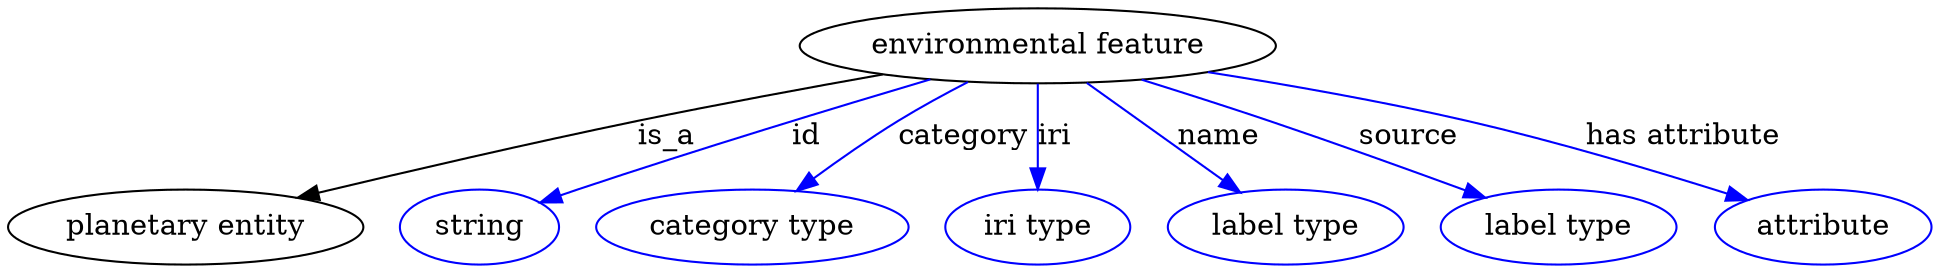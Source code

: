 digraph {
	graph [bb="0,0,752.94,123"];
	node [label="\N"];
	"environmental feature"	 [height=0.5,
		label="environmental feature",
		pos="399.64,105",
		width=2.4734];
	"planetary entity"	 [height=0.5,
		pos="65.644,18",
		width=1.8234];
	"environmental feature" -> "planetary entity"	 [label=is_a,
		lp="254.64,61.5",
		pos="e,110.09,31.433 339.09,91.799 310.12,85.286 275,77.103 243.64,69 201.82,58.191 154.87,44.679 119.69,34.279"];
	id	 [color=blue,
		height=0.5,
		label=string,
		pos="179.64,18",
		width=0.84854];
	"environmental feature" -> id	 [color=blue,
		label=id,
		lp="304.14,61.5",
		pos="e,204.09,29.264 356.46,89.23 319.82,75.666 265.99,55.293 219.64,36 217.59,35.144 215.48,34.249 213.36,33.334",
		style=solid];
	category	 [color=blue,
		height=0.5,
		label="category type",
		pos="286.64,18",
		width=1.6249];
	"environmental feature" -> category	 [color=blue,
		label=category,
		lp="372.14,61.5",
		pos="e,306.73,35.152 374.22,87.601 365.97,81.811 356.83,75.243 348.64,69 337.25,60.312 325.01,50.378 314.44,41.599",
		style=solid];
	iri	 [color=blue,
		height=0.5,
		label="iri type",
		pos="399.64,18",
		width=1.011];
	"environmental feature" -> iri	 [color=blue,
		label=iri,
		lp="406.14,61.5",
		pos="e,399.64,36.003 399.64,86.974 399.64,75.192 399.64,59.561 399.64,46.158",
		style=solid];
	name	 [color=blue,
		height=0.5,
		label="label type",
		pos="499.64,18",
		width=1.2638];
	"environmental feature" -> name	 [color=blue,
		label=name,
		lp="471.14,61.5",
		pos="e,480.79,34.402 419.88,87.394 435.18,74.081 456.33,55.681 473.01,41.173",
		style=solid];
	source	 [color=blue,
		height=0.5,
		label="label type",
		pos="608.64,18",
		width=1.2638];
	"environmental feature" -> source	 [color=blue,
		label=source,
		lp="541.64,61.5",
		pos="e,578.19,31.471 440.98,88.963 456.58,82.825 474.47,75.691 490.64,69 516.81,58.174 546.02,45.552 568.84,35.573",
		style=solid];
	"has attribute"	 [color=blue,
		height=0.5,
		label=attribute,
		pos="712.64,18",
		width=1.1193];
	"environmental feature" -> "has attribute"	 [color=blue,
		label="has attribute",
		lp="646.14,61.5",
		pos="e,681.21,29.445 463.89,92.537 494.32,86.218 531.05,77.984 563.64,69 608.36,56.677 618.82,51.189 662.64,36 665.56,34.99 668.56,33.937 \
671.59,32.87",
		style=solid];
}
